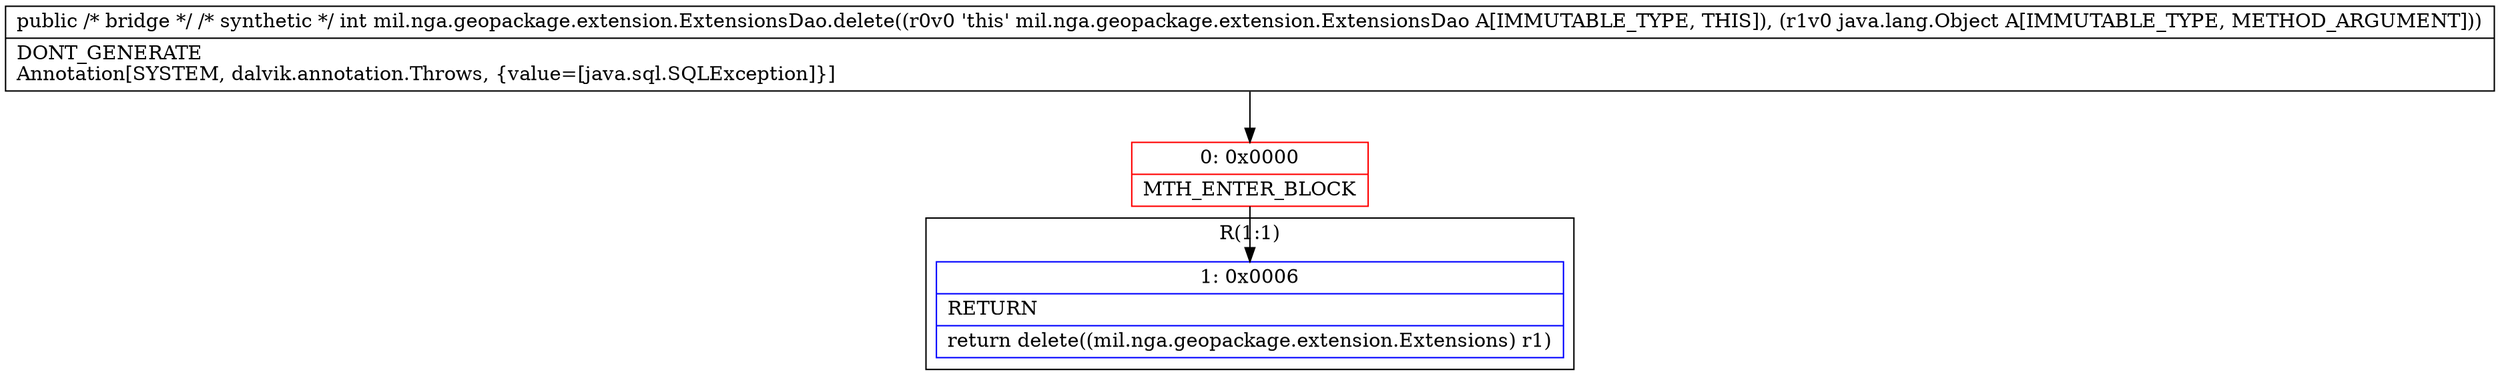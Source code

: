 digraph "CFG formil.nga.geopackage.extension.ExtensionsDao.delete(Ljava\/lang\/Object;)I" {
subgraph cluster_Region_150101674 {
label = "R(1:1)";
node [shape=record,color=blue];
Node_1 [shape=record,label="{1\:\ 0x0006|RETURN\l|return delete((mil.nga.geopackage.extension.Extensions) r1)\l}"];
}
Node_0 [shape=record,color=red,label="{0\:\ 0x0000|MTH_ENTER_BLOCK\l}"];
MethodNode[shape=record,label="{public \/* bridge *\/ \/* synthetic *\/ int mil.nga.geopackage.extension.ExtensionsDao.delete((r0v0 'this' mil.nga.geopackage.extension.ExtensionsDao A[IMMUTABLE_TYPE, THIS]), (r1v0 java.lang.Object A[IMMUTABLE_TYPE, METHOD_ARGUMENT]))  | DONT_GENERATE\lAnnotation[SYSTEM, dalvik.annotation.Throws, \{value=[java.sql.SQLException]\}]\l}"];
MethodNode -> Node_0;
Node_0 -> Node_1;
}

